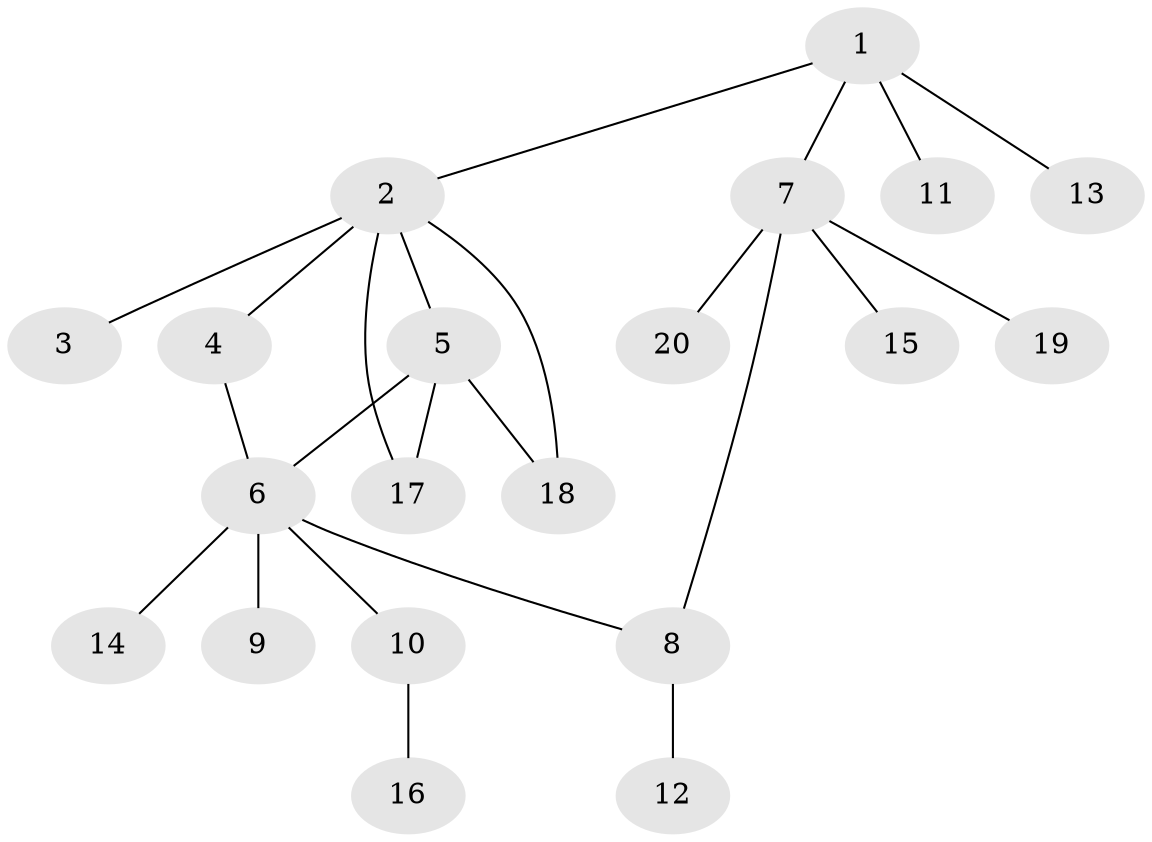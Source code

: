 // Generated by graph-tools (version 1.1) at 2025/46/02/15/25 05:46:28]
// undirected, 20 vertices, 23 edges
graph export_dot {
graph [start="1"]
  node [color=gray90,style=filled];
  1;
  2;
  3;
  4;
  5;
  6;
  7;
  8;
  9;
  10;
  11;
  12;
  13;
  14;
  15;
  16;
  17;
  18;
  19;
  20;
  1 -- 2;
  1 -- 7;
  1 -- 11;
  1 -- 13;
  2 -- 3;
  2 -- 4;
  2 -- 5;
  2 -- 17;
  2 -- 18;
  4 -- 6;
  5 -- 6;
  5 -- 17;
  5 -- 18;
  6 -- 8;
  6 -- 9;
  6 -- 10;
  6 -- 14;
  7 -- 8;
  7 -- 15;
  7 -- 19;
  7 -- 20;
  8 -- 12;
  10 -- 16;
}
